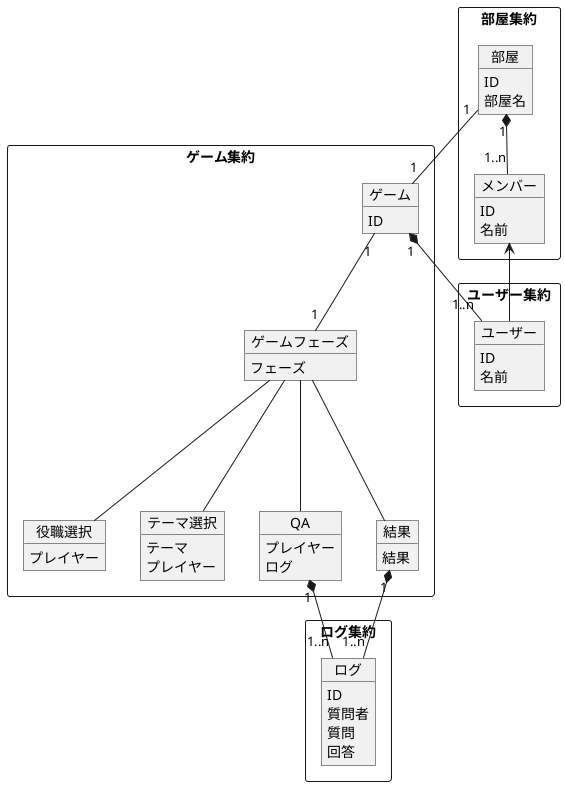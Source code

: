 @startuml aggr

rectangle 部屋集約 {
    object "部屋" as Room {
        ID
        部屋名
    }
    object "メンバー" as Members {
        ID
        名前
    }

    Room "1" *-- "1..n" Members
}

rectangle ユーザー集約 {
    object "ユーザー" as User {
        ID
        名前
    }

    Members <-- User
}

rectangle ゲーム集約 {
    object "ゲーム" as Game {
        ID
    }
    object "ゲームフェーズ" as Phase {
        フェーズ
    }
    object "役職選択" as SelectRole {
        プレイヤー
    }
    object "テーマ選択" as SelectSubject {
        テーマ
        プレイヤー
    }
    object "QA" as QA {
        プレイヤー
        ログ
    }
    object "結果" as Result {
        結果
    }

    Game "1" *-- "1..n" User

    Room "1" -- "1" Game
    Game "1" -- "1" Phase

    Phase --- SelectRole
    Phase --- SelectSubject
    Phase --- QA
    Phase --- Result


}

rectangle ログ集約 {
    object "ログ" as Log {
        ID
        質問者
        質問
        回答
    }

    QA "1" *-- "1..n" Log
    Result "1" *-- "1..n" Log
}
@enduml